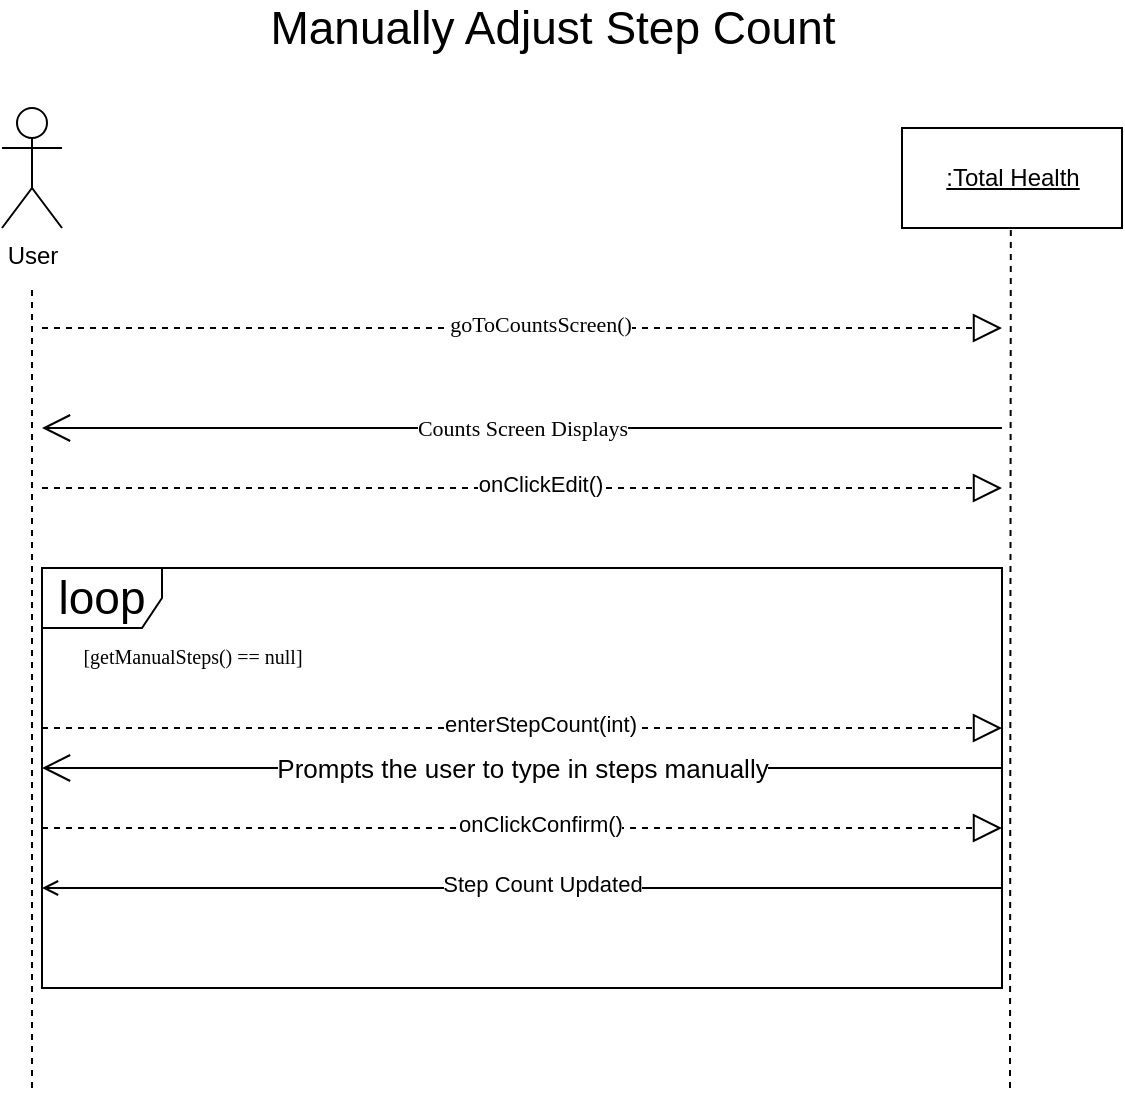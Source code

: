 <mxfile version="15.9.6" type="github">
  <diagram id="Slg3FtTxpxhqsiVsLoyU" name="Page-1">
    <mxGraphModel dx="1038" dy="536" grid="1" gridSize="10" guides="1" tooltips="1" connect="1" arrows="1" fold="1" page="1" pageScale="1" pageWidth="850" pageHeight="1100" math="0" shadow="0">
      <root>
        <mxCell id="0" />
        <mxCell id="1" parent="0" />
        <mxCell id="qhGrgSK1FfQ_1lou3dPV-7" value="loop" style="shape=umlFrame;whiteSpace=wrap;html=1;fontSize=23;" vertex="1" parent="1">
          <mxGeometry x="170" y="360" width="480" height="210" as="geometry" />
        </mxCell>
        <mxCell id="7VG_rD7OWRGA1ghs4LkU-1" value="User" style="shape=umlActor;verticalLabelPosition=bottom;verticalAlign=top;html=1;" parent="1" vertex="1">
          <mxGeometry x="150" y="130" width="30" height="60" as="geometry" />
        </mxCell>
        <mxCell id="7VG_rD7OWRGA1ghs4LkU-2" value="&lt;u&gt;:Total Health&lt;br&gt;&lt;/u&gt;" style="html=1;" parent="1" vertex="1">
          <mxGeometry x="600" y="140" width="110" height="50" as="geometry" />
        </mxCell>
        <mxCell id="7VG_rD7OWRGA1ghs4LkU-3" value="" style="endArrow=none;dashed=1;html=1;rounded=0;" parent="1" edge="1">
          <mxGeometry width="50" height="50" relative="1" as="geometry">
            <mxPoint x="165" y="620" as="sourcePoint" />
            <mxPoint x="165" y="220" as="targetPoint" />
          </mxGeometry>
        </mxCell>
        <mxCell id="7VG_rD7OWRGA1ghs4LkU-4" value="" style="endArrow=none;dashed=1;html=1;rounded=0;" parent="1" edge="1">
          <mxGeometry width="50" height="50" relative="1" as="geometry">
            <mxPoint x="654" y="620" as="sourcePoint" />
            <mxPoint x="654.41" y="190" as="targetPoint" />
          </mxGeometry>
        </mxCell>
        <mxCell id="7VG_rD7OWRGA1ghs4LkU-5" value="&lt;font face=&quot;Georgia&quot;&gt;Counts Screen Displays&lt;br&gt;&lt;/font&gt;" style="endArrow=open;endFill=1;endSize=12;html=1;rounded=0;" parent="1" edge="1">
          <mxGeometry width="160" relative="1" as="geometry">
            <mxPoint x="650" y="290" as="sourcePoint" />
            <mxPoint x="170" y="290" as="targetPoint" />
          </mxGeometry>
        </mxCell>
        <mxCell id="7VG_rD7OWRGA1ghs4LkU-6" value="" style="endArrow=block;dashed=1;endFill=0;endSize=12;html=1;rounded=0;" parent="1" edge="1">
          <mxGeometry width="160" relative="1" as="geometry">
            <mxPoint x="170" y="240" as="sourcePoint" />
            <mxPoint x="650" y="240" as="targetPoint" />
          </mxGeometry>
        </mxCell>
        <mxCell id="7VG_rD7OWRGA1ghs4LkU-7" value="&lt;font face=&quot;Georgia&quot;&gt;goToCountsScreen()&lt;/font&gt;" style="edgeLabel;html=1;align=center;verticalAlign=middle;resizable=0;points=[];" parent="7VG_rD7OWRGA1ghs4LkU-6" vertex="1" connectable="0">
          <mxGeometry x="0.038" y="2" relative="1" as="geometry">
            <mxPoint as="offset" />
          </mxGeometry>
        </mxCell>
        <mxCell id="7VG_rD7OWRGA1ghs4LkU-8" value="" style="endArrow=block;dashed=1;endFill=0;endSize=12;html=1;rounded=0;" parent="1" edge="1">
          <mxGeometry width="160" relative="1" as="geometry">
            <mxPoint x="170" y="320" as="sourcePoint" />
            <mxPoint x="650" y="320" as="targetPoint" />
          </mxGeometry>
        </mxCell>
        <mxCell id="7VG_rD7OWRGA1ghs4LkU-9" value="onClickEdit()" style="edgeLabel;html=1;align=center;verticalAlign=middle;resizable=0;points=[];" parent="7VG_rD7OWRGA1ghs4LkU-8" vertex="1" connectable="0">
          <mxGeometry x="0.038" y="2" relative="1" as="geometry">
            <mxPoint as="offset" />
          </mxGeometry>
        </mxCell>
        <mxCell id="7VG_rD7OWRGA1ghs4LkU-10" value="&lt;span style=&quot;font-size: 13px ; color: #000000 ; font-weight: normal ; text-decoration: none ; font-family: &amp;#34;arial&amp;#34; ; font-style: normal&quot;&gt;Prompts the user to type in steps manually&lt;/span&gt;" style="endArrow=open;endFill=1;endSize=12;html=1;rounded=0;" parent="1" edge="1">
          <mxGeometry width="160" relative="1" as="geometry">
            <mxPoint x="650" y="460" as="sourcePoint" />
            <mxPoint x="170" y="460" as="targetPoint" />
          </mxGeometry>
        </mxCell>
        <mxCell id="7VG_rD7OWRGA1ghs4LkU-12" value="" style="endArrow=block;dashed=1;endFill=0;endSize=12;html=1;rounded=0;" parent="1" edge="1">
          <mxGeometry width="160" relative="1" as="geometry">
            <mxPoint x="170" y="440" as="sourcePoint" />
            <mxPoint x="650" y="440" as="targetPoint" />
          </mxGeometry>
        </mxCell>
        <mxCell id="7VG_rD7OWRGA1ghs4LkU-13" value="enterStepCount(int)" style="edgeLabel;html=1;align=center;verticalAlign=middle;resizable=0;points=[];" parent="7VG_rD7OWRGA1ghs4LkU-12" vertex="1" connectable="0">
          <mxGeometry x="0.038" y="2" relative="1" as="geometry">
            <mxPoint as="offset" />
          </mxGeometry>
        </mxCell>
        <mxCell id="7VG_rD7OWRGA1ghs4LkU-16" value="" style="endArrow=open;html=1;rounded=0;fontFamily=Georgia;endFill=0;strokeWidth=1;" parent="1" edge="1">
          <mxGeometry width="50" height="50" relative="1" as="geometry">
            <mxPoint x="650" y="520" as="sourcePoint" />
            <mxPoint x="170" y="520" as="targetPoint" />
          </mxGeometry>
        </mxCell>
        <mxCell id="7VG_rD7OWRGA1ghs4LkU-22" value="Step Count Updated" style="edgeLabel;html=1;align=center;verticalAlign=middle;resizable=0;points=[];" parent="7VG_rD7OWRGA1ghs4LkU-16" vertex="1" connectable="0">
          <mxGeometry x="0.175" y="-2" relative="1" as="geometry">
            <mxPoint x="52" as="offset" />
          </mxGeometry>
        </mxCell>
        <mxCell id="7VG_rD7OWRGA1ghs4LkU-20" value="" style="endArrow=block;dashed=1;endFill=0;endSize=12;html=1;rounded=0;" parent="1" edge="1">
          <mxGeometry width="160" relative="1" as="geometry">
            <mxPoint x="170" y="490" as="sourcePoint" />
            <mxPoint x="650" y="490" as="targetPoint" />
          </mxGeometry>
        </mxCell>
        <mxCell id="7VG_rD7OWRGA1ghs4LkU-21" value="onClickConfirm()" style="edgeLabel;html=1;align=center;verticalAlign=middle;resizable=0;points=[];" parent="7VG_rD7OWRGA1ghs4LkU-20" vertex="1" connectable="0">
          <mxGeometry x="0.038" y="2" relative="1" as="geometry">
            <mxPoint as="offset" />
          </mxGeometry>
        </mxCell>
        <mxCell id="qhGrgSK1FfQ_1lou3dPV-2" value="&lt;font style=&quot;font-size: 23px&quot;&gt;Manually Adjust Step Count&lt;br&gt;&lt;/font&gt;" style="text;html=1;align=center;verticalAlign=middle;resizable=0;points=[];autosize=1;strokeColor=none;fillColor=none;" vertex="1" parent="1">
          <mxGeometry x="275" y="80" width="300" height="20" as="geometry" />
        </mxCell>
        <mxCell id="qhGrgSK1FfQ_1lou3dPV-10" value="&lt;font style=&quot;font-size: 10px&quot; face=&quot;Georgia&quot;&gt;[getManualSteps() == null] &lt;/font&gt;" style="text;html=1;align=center;verticalAlign=middle;resizable=0;points=[];autosize=1;strokeColor=none;fillColor=none;fontSize=23;" vertex="1" parent="1">
          <mxGeometry x="175" y="380" width="140" height="40" as="geometry" />
        </mxCell>
      </root>
    </mxGraphModel>
  </diagram>
</mxfile>
